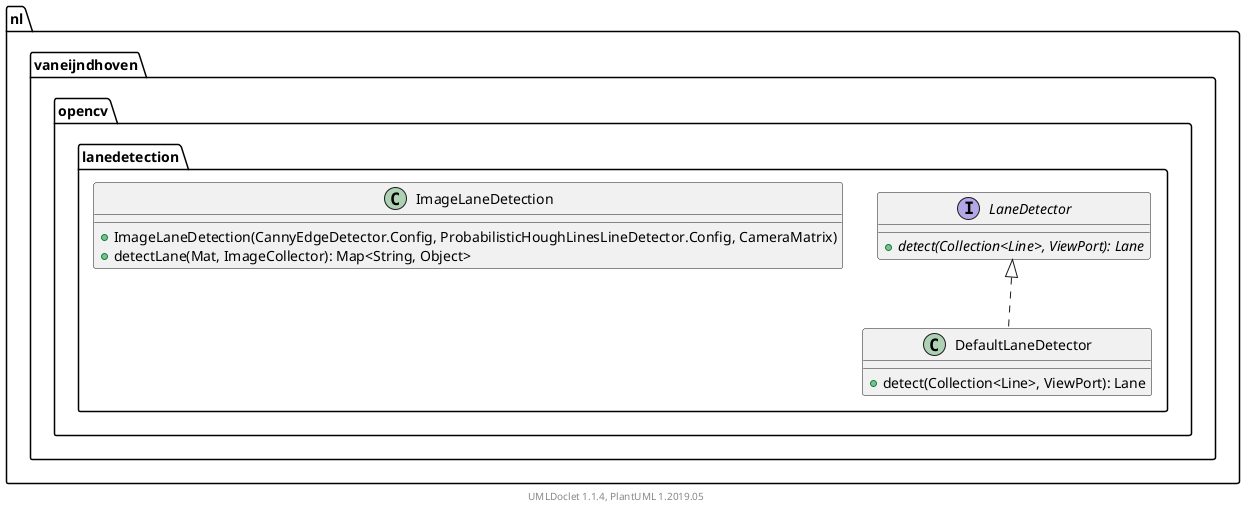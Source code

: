 @startuml

    namespace nl.vaneijndhoven.opencv.lanedetection {

        class DefaultLaneDetector [[DefaultLaneDetector.html]] {
            +detect(Collection<Line>, ViewPort): Lane
        }

        interface LaneDetector [[LaneDetector.html]] {
            {abstract} +detect(Collection<Line>, ViewPort): Lane
        }

        class ImageLaneDetection [[ImageLaneDetection.html]] {
            +ImageLaneDetection(CannyEdgeDetector.Config, ProbabilisticHoughLinesLineDetector.Config, CameraMatrix)
            +detectLane(Mat, ImageCollector): Map<String, Object>
        }

        LaneDetector <|.. DefaultLaneDetector

    }


    center footer UMLDoclet 1.1.4, PlantUML 1.2019.05
@enduml
